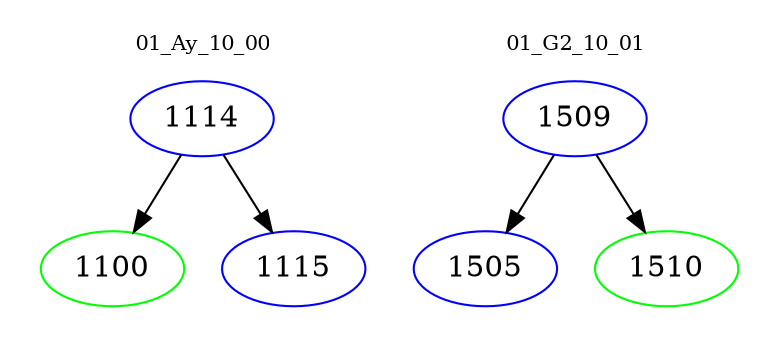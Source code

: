 digraph{
subgraph cluster_0 {
color = white
label = "01_Ay_10_00";
fontsize=10;
T0_1114 [label="1114", color="blue"]
T0_1114 -> T0_1100 [color="black"]
T0_1100 [label="1100", color="green"]
T0_1114 -> T0_1115 [color="black"]
T0_1115 [label="1115", color="blue"]
}
subgraph cluster_1 {
color = white
label = "01_G2_10_01";
fontsize=10;
T1_1509 [label="1509", color="blue"]
T1_1509 -> T1_1505 [color="black"]
T1_1505 [label="1505", color="blue"]
T1_1509 -> T1_1510 [color="black"]
T1_1510 [label="1510", color="green"]
}
}
